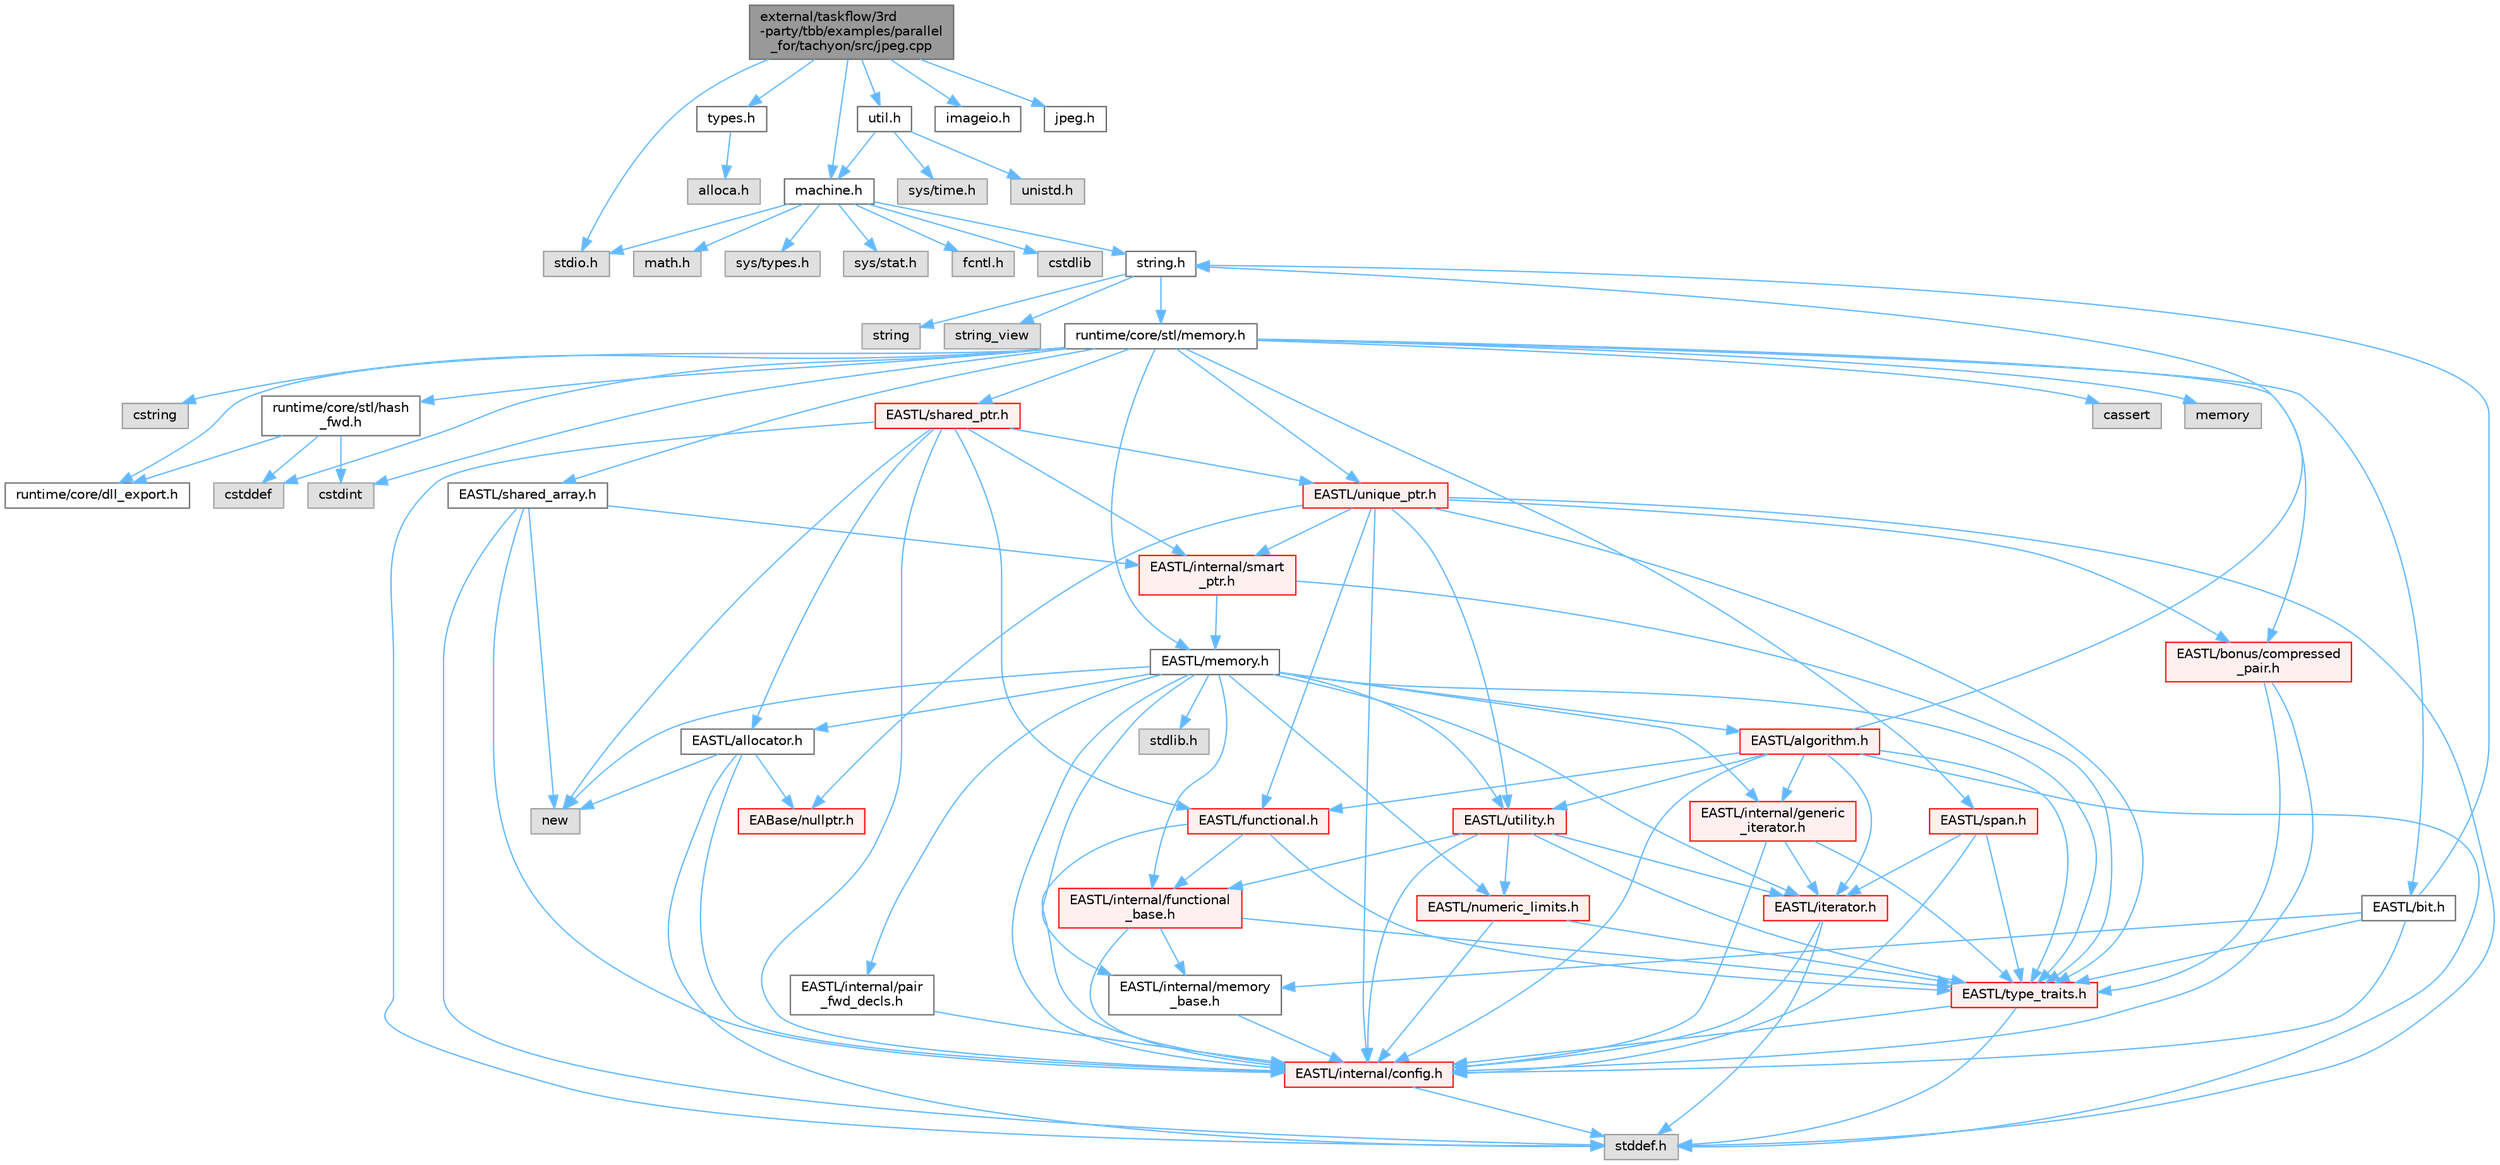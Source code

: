digraph "external/taskflow/3rd-party/tbb/examples/parallel_for/tachyon/src/jpeg.cpp"
{
 // LATEX_PDF_SIZE
  bgcolor="transparent";
  edge [fontname=Helvetica,fontsize=10,labelfontname=Helvetica,labelfontsize=10];
  node [fontname=Helvetica,fontsize=10,shape=box,height=0.2,width=0.4];
  Node1 [id="Node000001",label="external/taskflow/3rd\l-party/tbb/examples/parallel\l_for/tachyon/src/jpeg.cpp",height=0.2,width=0.4,color="gray40", fillcolor="grey60", style="filled", fontcolor="black",tooltip=" "];
  Node1 -> Node2 [id="edge1_Node000001_Node000002",color="steelblue1",style="solid",tooltip=" "];
  Node2 [id="Node000002",label="stdio.h",height=0.2,width=0.4,color="grey60", fillcolor="#E0E0E0", style="filled",tooltip=" "];
  Node1 -> Node3 [id="edge2_Node000001_Node000003",color="steelblue1",style="solid",tooltip=" "];
  Node3 [id="Node000003",label="machine.h",height=0.2,width=0.4,color="grey40", fillcolor="white", style="filled",URL="$machine_8h.html",tooltip=" "];
  Node3 -> Node2 [id="edge3_Node000003_Node000002",color="steelblue1",style="solid",tooltip=" "];
  Node3 -> Node4 [id="edge4_Node000003_Node000004",color="steelblue1",style="solid",tooltip=" "];
  Node4 [id="Node000004",label="cstdlib",height=0.2,width=0.4,color="grey60", fillcolor="#E0E0E0", style="filled",tooltip=" "];
  Node3 -> Node5 [id="edge5_Node000003_Node000005",color="steelblue1",style="solid",tooltip=" "];
  Node5 [id="Node000005",label="string.h",height=0.2,width=0.4,color="grey40", fillcolor="white", style="filled",URL="$string_8h.html",tooltip=" "];
  Node5 -> Node6 [id="edge6_Node000005_Node000006",color="steelblue1",style="solid",tooltip=" "];
  Node6 [id="Node000006",label="string",height=0.2,width=0.4,color="grey60", fillcolor="#E0E0E0", style="filled",tooltip=" "];
  Node5 -> Node7 [id="edge7_Node000005_Node000007",color="steelblue1",style="solid",tooltip=" "];
  Node7 [id="Node000007",label="string_view",height=0.2,width=0.4,color="grey60", fillcolor="#E0E0E0", style="filled",tooltip=" "];
  Node5 -> Node8 [id="edge8_Node000005_Node000008",color="steelblue1",style="solid",tooltip=" "];
  Node8 [id="Node000008",label="runtime/core/stl/memory.h",height=0.2,width=0.4,color="grey40", fillcolor="white", style="filled",URL="$runtime_2core_2stl_2memory_8h.html",tooltip=" "];
  Node8 -> Node9 [id="edge9_Node000008_Node000009",color="steelblue1",style="solid",tooltip=" "];
  Node9 [id="Node000009",label="cstddef",height=0.2,width=0.4,color="grey60", fillcolor="#E0E0E0", style="filled",tooltip=" "];
  Node8 -> Node10 [id="edge10_Node000008_Node000010",color="steelblue1",style="solid",tooltip=" "];
  Node10 [id="Node000010",label="cstdint",height=0.2,width=0.4,color="grey60", fillcolor="#E0E0E0", style="filled",tooltip=" "];
  Node8 -> Node11 [id="edge11_Node000008_Node000011",color="steelblue1",style="solid",tooltip=" "];
  Node11 [id="Node000011",label="cassert",height=0.2,width=0.4,color="grey60", fillcolor="#E0E0E0", style="filled",tooltip=" "];
  Node8 -> Node12 [id="edge12_Node000008_Node000012",color="steelblue1",style="solid",tooltip=" "];
  Node12 [id="Node000012",label="memory",height=0.2,width=0.4,color="grey60", fillcolor="#E0E0E0", style="filled",tooltip=" "];
  Node8 -> Node13 [id="edge13_Node000008_Node000013",color="steelblue1",style="solid",tooltip=" "];
  Node13 [id="Node000013",label="cstring",height=0.2,width=0.4,color="grey60", fillcolor="#E0E0E0", style="filled",tooltip=" "];
  Node8 -> Node14 [id="edge14_Node000008_Node000014",color="steelblue1",style="solid",tooltip=" "];
  Node14 [id="Node000014",label="EASTL/bit.h",height=0.2,width=0.4,color="grey40", fillcolor="white", style="filled",URL="$bit_8h.html",tooltip=" "];
  Node14 -> Node15 [id="edge15_Node000014_Node000015",color="steelblue1",style="solid",tooltip=" "];
  Node15 [id="Node000015",label="EASTL/internal/config.h",height=0.2,width=0.4,color="red", fillcolor="#FFF0F0", style="filled",URL="$runtime_2_e_a_s_t_l_2include_2_e_a_s_t_l_2internal_2config_8h.html",tooltip=" "];
  Node15 -> Node23 [id="edge16_Node000015_Node000023",color="steelblue1",style="solid",tooltip=" "];
  Node23 [id="Node000023",label="stddef.h",height=0.2,width=0.4,color="grey60", fillcolor="#E0E0E0", style="filled",tooltip=" "];
  Node14 -> Node24 [id="edge17_Node000014_Node000024",color="steelblue1",style="solid",tooltip=" "];
  Node24 [id="Node000024",label="EASTL/internal/memory\l_base.h",height=0.2,width=0.4,color="grey40", fillcolor="white", style="filled",URL="$memory__base_8h.html",tooltip=" "];
  Node24 -> Node15 [id="edge18_Node000024_Node000015",color="steelblue1",style="solid",tooltip=" "];
  Node14 -> Node25 [id="edge19_Node000014_Node000025",color="steelblue1",style="solid",tooltip=" "];
  Node25 [id="Node000025",label="EASTL/type_traits.h",height=0.2,width=0.4,color="red", fillcolor="#FFF0F0", style="filled",URL="$_e_a_s_t_l_2include_2_e_a_s_t_l_2type__traits_8h.html",tooltip=" "];
  Node25 -> Node15 [id="edge20_Node000025_Node000015",color="steelblue1",style="solid",tooltip=" "];
  Node25 -> Node23 [id="edge21_Node000025_Node000023",color="steelblue1",style="solid",tooltip=" "];
  Node14 -> Node5 [id="edge22_Node000014_Node000005",color="steelblue1",style="solid",tooltip=" "];
  Node8 -> Node35 [id="edge23_Node000008_Node000035",color="steelblue1",style="solid",tooltip=" "];
  Node35 [id="Node000035",label="EASTL/memory.h",height=0.2,width=0.4,color="grey40", fillcolor="white", style="filled",URL="$runtime_2_e_a_s_t_l_2include_2_e_a_s_t_l_2memory_8h.html",tooltip=" "];
  Node35 -> Node15 [id="edge24_Node000035_Node000015",color="steelblue1",style="solid",tooltip=" "];
  Node35 -> Node24 [id="edge25_Node000035_Node000024",color="steelblue1",style="solid",tooltip=" "];
  Node35 -> Node36 [id="edge26_Node000035_Node000036",color="steelblue1",style="solid",tooltip=" "];
  Node36 [id="Node000036",label="EASTL/internal/generic\l_iterator.h",height=0.2,width=0.4,color="red", fillcolor="#FFF0F0", style="filled",URL="$generic__iterator_8h.html",tooltip=" "];
  Node36 -> Node15 [id="edge27_Node000036_Node000015",color="steelblue1",style="solid",tooltip=" "];
  Node36 -> Node37 [id="edge28_Node000036_Node000037",color="steelblue1",style="solid",tooltip=" "];
  Node37 [id="Node000037",label="EASTL/iterator.h",height=0.2,width=0.4,color="red", fillcolor="#FFF0F0", style="filled",URL="$_e_a_s_t_l_2include_2_e_a_s_t_l_2iterator_8h.html",tooltip=" "];
  Node37 -> Node15 [id="edge29_Node000037_Node000015",color="steelblue1",style="solid",tooltip=" "];
  Node37 -> Node23 [id="edge30_Node000037_Node000023",color="steelblue1",style="solid",tooltip=" "];
  Node36 -> Node25 [id="edge31_Node000036_Node000025",color="steelblue1",style="solid",tooltip=" "];
  Node35 -> Node40 [id="edge32_Node000035_Node000040",color="steelblue1",style="solid",tooltip=" "];
  Node40 [id="Node000040",label="EASTL/internal/pair\l_fwd_decls.h",height=0.2,width=0.4,color="grey40", fillcolor="white", style="filled",URL="$pair__fwd__decls_8h.html",tooltip=" "];
  Node40 -> Node15 [id="edge33_Node000040_Node000015",color="steelblue1",style="solid",tooltip=" "];
  Node35 -> Node41 [id="edge34_Node000035_Node000041",color="steelblue1",style="solid",tooltip=" "];
  Node41 [id="Node000041",label="EASTL/internal/functional\l_base.h",height=0.2,width=0.4,color="red", fillcolor="#FFF0F0", style="filled",URL="$functional__base_8h.html",tooltip=" "];
  Node41 -> Node15 [id="edge35_Node000041_Node000015",color="steelblue1",style="solid",tooltip=" "];
  Node41 -> Node24 [id="edge36_Node000041_Node000024",color="steelblue1",style="solid",tooltip=" "];
  Node41 -> Node25 [id="edge37_Node000041_Node000025",color="steelblue1",style="solid",tooltip=" "];
  Node35 -> Node42 [id="edge38_Node000035_Node000042",color="steelblue1",style="solid",tooltip=" "];
  Node42 [id="Node000042",label="EASTL/algorithm.h",height=0.2,width=0.4,color="red", fillcolor="#FFF0F0", style="filled",URL="$_e_a_s_t_l_2include_2_e_a_s_t_l_2algorithm_8h.html",tooltip=" "];
  Node42 -> Node15 [id="edge39_Node000042_Node000015",color="steelblue1",style="solid",tooltip=" "];
  Node42 -> Node25 [id="edge40_Node000042_Node000025",color="steelblue1",style="solid",tooltip=" "];
  Node42 -> Node37 [id="edge41_Node000042_Node000037",color="steelblue1",style="solid",tooltip=" "];
  Node42 -> Node45 [id="edge42_Node000042_Node000045",color="steelblue1",style="solid",tooltip=" "];
  Node45 [id="Node000045",label="EASTL/functional.h",height=0.2,width=0.4,color="red", fillcolor="#FFF0F0", style="filled",URL="$_e_a_s_t_l_2include_2_e_a_s_t_l_2functional_8h.html",tooltip=" "];
  Node45 -> Node15 [id="edge43_Node000045_Node000015",color="steelblue1",style="solid",tooltip=" "];
  Node45 -> Node25 [id="edge44_Node000045_Node000025",color="steelblue1",style="solid",tooltip=" "];
  Node45 -> Node41 [id="edge45_Node000045_Node000041",color="steelblue1",style="solid",tooltip=" "];
  Node42 -> Node52 [id="edge46_Node000042_Node000052",color="steelblue1",style="solid",tooltip=" "];
  Node52 [id="Node000052",label="EASTL/utility.h",height=0.2,width=0.4,color="red", fillcolor="#FFF0F0", style="filled",URL="$runtime_2_e_a_s_t_l_2include_2_e_a_s_t_l_2utility_8h.html",tooltip=" "];
  Node52 -> Node15 [id="edge47_Node000052_Node000015",color="steelblue1",style="solid",tooltip=" "];
  Node52 -> Node25 [id="edge48_Node000052_Node000025",color="steelblue1",style="solid",tooltip=" "];
  Node52 -> Node37 [id="edge49_Node000052_Node000037",color="steelblue1",style="solid",tooltip=" "];
  Node52 -> Node53 [id="edge50_Node000052_Node000053",color="steelblue1",style="solid",tooltip=" "];
  Node53 [id="Node000053",label="EASTL/numeric_limits.h",height=0.2,width=0.4,color="red", fillcolor="#FFF0F0", style="filled",URL="$numeric__limits_8h.html",tooltip=" "];
  Node53 -> Node15 [id="edge51_Node000053_Node000015",color="steelblue1",style="solid",tooltip=" "];
  Node53 -> Node25 [id="edge52_Node000053_Node000025",color="steelblue1",style="solid",tooltip=" "];
  Node52 -> Node41 [id="edge53_Node000052_Node000041",color="steelblue1",style="solid",tooltip=" "];
  Node42 -> Node36 [id="edge54_Node000042_Node000036",color="steelblue1",style="solid",tooltip=" "];
  Node42 -> Node23 [id="edge55_Node000042_Node000023",color="steelblue1",style="solid",tooltip=" "];
  Node42 -> Node5 [id="edge56_Node000042_Node000005",color="steelblue1",style="solid",tooltip=" "];
  Node35 -> Node25 [id="edge57_Node000035_Node000025",color="steelblue1",style="solid",tooltip=" "];
  Node35 -> Node49 [id="edge58_Node000035_Node000049",color="steelblue1",style="solid",tooltip=" "];
  Node49 [id="Node000049",label="EASTL/allocator.h",height=0.2,width=0.4,color="grey40", fillcolor="white", style="filled",URL="$runtime_2_e_a_s_t_l_2include_2_e_a_s_t_l_2allocator_8h.html",tooltip=" "];
  Node49 -> Node15 [id="edge59_Node000049_Node000015",color="steelblue1",style="solid",tooltip=" "];
  Node49 -> Node27 [id="edge60_Node000049_Node000027",color="steelblue1",style="solid",tooltip=" "];
  Node27 [id="Node000027",label="EABase/nullptr.h",height=0.2,width=0.4,color="red", fillcolor="#FFF0F0", style="filled",URL="$nullptr_8h.html",tooltip=" "];
  Node49 -> Node23 [id="edge61_Node000049_Node000023",color="steelblue1",style="solid",tooltip=" "];
  Node49 -> Node50 [id="edge62_Node000049_Node000050",color="steelblue1",style="solid",tooltip=" "];
  Node50 [id="Node000050",label="new",height=0.2,width=0.4,color="grey60", fillcolor="#E0E0E0", style="filled",tooltip=" "];
  Node35 -> Node37 [id="edge63_Node000035_Node000037",color="steelblue1",style="solid",tooltip=" "];
  Node35 -> Node52 [id="edge64_Node000035_Node000052",color="steelblue1",style="solid",tooltip=" "];
  Node35 -> Node53 [id="edge65_Node000035_Node000053",color="steelblue1",style="solid",tooltip=" "];
  Node35 -> Node62 [id="edge66_Node000035_Node000062",color="steelblue1",style="solid",tooltip=" "];
  Node62 [id="Node000062",label="stdlib.h",height=0.2,width=0.4,color="grey60", fillcolor="#E0E0E0", style="filled",tooltip=" "];
  Node35 -> Node50 [id="edge67_Node000035_Node000050",color="steelblue1",style="solid",tooltip=" "];
  Node8 -> Node63 [id="edge68_Node000008_Node000063",color="steelblue1",style="solid",tooltip=" "];
  Node63 [id="Node000063",label="EASTL/shared_array.h",height=0.2,width=0.4,color="grey40", fillcolor="white", style="filled",URL="$shared__array_8h.html",tooltip=" "];
  Node63 -> Node15 [id="edge69_Node000063_Node000015",color="steelblue1",style="solid",tooltip=" "];
  Node63 -> Node64 [id="edge70_Node000063_Node000064",color="steelblue1",style="solid",tooltip=" "];
  Node64 [id="Node000064",label="EASTL/internal/smart\l_ptr.h",height=0.2,width=0.4,color="red", fillcolor="#FFF0F0", style="filled",URL="$smart__ptr_8h.html",tooltip=" "];
  Node64 -> Node35 [id="edge71_Node000064_Node000035",color="steelblue1",style="solid",tooltip=" "];
  Node64 -> Node25 [id="edge72_Node000064_Node000025",color="steelblue1",style="solid",tooltip=" "];
  Node63 -> Node50 [id="edge73_Node000063_Node000050",color="steelblue1",style="solid",tooltip=" "];
  Node63 -> Node23 [id="edge74_Node000063_Node000023",color="steelblue1",style="solid",tooltip=" "];
  Node8 -> Node66 [id="edge75_Node000008_Node000066",color="steelblue1",style="solid",tooltip=" "];
  Node66 [id="Node000066",label="EASTL/unique_ptr.h",height=0.2,width=0.4,color="red", fillcolor="#FFF0F0", style="filled",URL="$unique__ptr_8h.html",tooltip=" "];
  Node66 -> Node27 [id="edge76_Node000066_Node000027",color="steelblue1",style="solid",tooltip=" "];
  Node66 -> Node67 [id="edge77_Node000066_Node000067",color="steelblue1",style="solid",tooltip=" "];
  Node67 [id="Node000067",label="EASTL/bonus/compressed\l_pair.h",height=0.2,width=0.4,color="red", fillcolor="#FFF0F0", style="filled",URL="$compressed__pair_8h.html",tooltip=" "];
  Node67 -> Node15 [id="edge78_Node000067_Node000015",color="steelblue1",style="solid",tooltip=" "];
  Node67 -> Node25 [id="edge79_Node000067_Node000025",color="steelblue1",style="solid",tooltip=" "];
  Node66 -> Node45 [id="edge80_Node000066_Node000045",color="steelblue1",style="solid",tooltip=" "];
  Node66 -> Node15 [id="edge81_Node000066_Node000015",color="steelblue1",style="solid",tooltip=" "];
  Node66 -> Node64 [id="edge82_Node000066_Node000064",color="steelblue1",style="solid",tooltip=" "];
  Node66 -> Node25 [id="edge83_Node000066_Node000025",color="steelblue1",style="solid",tooltip=" "];
  Node66 -> Node52 [id="edge84_Node000066_Node000052",color="steelblue1",style="solid",tooltip=" "];
  Node66 -> Node23 [id="edge85_Node000066_Node000023",color="steelblue1",style="solid",tooltip=" "];
  Node8 -> Node69 [id="edge86_Node000008_Node000069",color="steelblue1",style="solid",tooltip=" "];
  Node69 [id="Node000069",label="EASTL/shared_ptr.h",height=0.2,width=0.4,color="red", fillcolor="#FFF0F0", style="filled",URL="$shared__ptr_8h.html",tooltip=" "];
  Node69 -> Node15 [id="edge87_Node000069_Node000015",color="steelblue1",style="solid",tooltip=" "];
  Node69 -> Node64 [id="edge88_Node000069_Node000064",color="steelblue1",style="solid",tooltip=" "];
  Node69 -> Node66 [id="edge89_Node000069_Node000066",color="steelblue1",style="solid",tooltip=" "];
  Node69 -> Node45 [id="edge90_Node000069_Node000045",color="steelblue1",style="solid",tooltip=" "];
  Node69 -> Node49 [id="edge91_Node000069_Node000049",color="steelblue1",style="solid",tooltip=" "];
  Node69 -> Node50 [id="edge92_Node000069_Node000050",color="steelblue1",style="solid",tooltip=" "];
  Node69 -> Node23 [id="edge93_Node000069_Node000023",color="steelblue1",style="solid",tooltip=" "];
  Node8 -> Node149 [id="edge94_Node000008_Node000149",color="steelblue1",style="solid",tooltip=" "];
  Node149 [id="Node000149",label="EASTL/span.h",height=0.2,width=0.4,color="red", fillcolor="#FFF0F0", style="filled",URL="$span_8h.html",tooltip=" "];
  Node149 -> Node15 [id="edge95_Node000149_Node000015",color="steelblue1",style="solid",tooltip=" "];
  Node149 -> Node25 [id="edge96_Node000149_Node000025",color="steelblue1",style="solid",tooltip=" "];
  Node149 -> Node37 [id="edge97_Node000149_Node000037",color="steelblue1",style="solid",tooltip=" "];
  Node8 -> Node67 [id="edge98_Node000008_Node000067",color="steelblue1",style="solid",tooltip=" "];
  Node8 -> Node152 [id="edge99_Node000008_Node000152",color="steelblue1",style="solid",tooltip=" "];
  Node152 [id="Node000152",label="runtime/core/dll_export.h",height=0.2,width=0.4,color="grey40", fillcolor="white", style="filled",URL="$dll__export_8h.html",tooltip=" "];
  Node8 -> Node153 [id="edge100_Node000008_Node000153",color="steelblue1",style="solid",tooltip=" "];
  Node153 [id="Node000153",label="runtime/core/stl/hash\l_fwd.h",height=0.2,width=0.4,color="grey40", fillcolor="white", style="filled",URL="$hash__fwd_8h.html",tooltip=" "];
  Node153 -> Node9 [id="edge101_Node000153_Node000009",color="steelblue1",style="solid",tooltip=" "];
  Node153 -> Node10 [id="edge102_Node000153_Node000010",color="steelblue1",style="solid",tooltip=" "];
  Node153 -> Node152 [id="edge103_Node000153_Node000152",color="steelblue1",style="solid",tooltip=" "];
  Node3 -> Node154 [id="edge104_Node000003_Node000154",color="steelblue1",style="solid",tooltip=" "];
  Node154 [id="Node000154",label="math.h",height=0.2,width=0.4,color="grey60", fillcolor="#E0E0E0", style="filled",tooltip=" "];
  Node3 -> Node155 [id="edge105_Node000003_Node000155",color="steelblue1",style="solid",tooltip=" "];
  Node155 [id="Node000155",label="sys/types.h",height=0.2,width=0.4,color="grey60", fillcolor="#E0E0E0", style="filled",tooltip=" "];
  Node3 -> Node156 [id="edge106_Node000003_Node000156",color="steelblue1",style="solid",tooltip=" "];
  Node156 [id="Node000156",label="sys/stat.h",height=0.2,width=0.4,color="grey60", fillcolor="#E0E0E0", style="filled",tooltip=" "];
  Node3 -> Node157 [id="edge107_Node000003_Node000157",color="steelblue1",style="solid",tooltip=" "];
  Node157 [id="Node000157",label="fcntl.h",height=0.2,width=0.4,color="grey60", fillcolor="#E0E0E0", style="filled",tooltip=" "];
  Node1 -> Node158 [id="edge108_Node000001_Node000158",color="steelblue1",style="solid",tooltip=" "];
  Node158 [id="Node000158",label="types.h",height=0.2,width=0.4,color="grey40", fillcolor="white", style="filled",URL="$external_2taskflow_23rd-party_2tbb_2examples_2parallel__for_2tachyon_2src_2types_8h.html",tooltip=" "];
  Node158 -> Node159 [id="edge109_Node000158_Node000159",color="steelblue1",style="solid",tooltip=" "];
  Node159 [id="Node000159",label="alloca.h",height=0.2,width=0.4,color="grey60", fillcolor="#E0E0E0", style="filled",tooltip=" "];
  Node1 -> Node160 [id="edge110_Node000001_Node000160",color="steelblue1",style="solid",tooltip=" "];
  Node160 [id="Node000160",label="util.h",height=0.2,width=0.4,color="grey40", fillcolor="white", style="filled",URL="$util_8h.html",tooltip=" "];
  Node160 -> Node3 [id="edge111_Node000160_Node000003",color="steelblue1",style="solid",tooltip=" "];
  Node160 -> Node161 [id="edge112_Node000160_Node000161",color="steelblue1",style="solid",tooltip=" "];
  Node161 [id="Node000161",label="sys/time.h",height=0.2,width=0.4,color="grey60", fillcolor="#E0E0E0", style="filled",tooltip=" "];
  Node160 -> Node162 [id="edge113_Node000160_Node000162",color="steelblue1",style="solid",tooltip=" "];
  Node162 [id="Node000162",label="unistd.h",height=0.2,width=0.4,color="grey60", fillcolor="#E0E0E0", style="filled",tooltip=" "];
  Node1 -> Node163 [id="edge114_Node000001_Node000163",color="steelblue1",style="solid",tooltip=" "];
  Node163 [id="Node000163",label="imageio.h",height=0.2,width=0.4,color="grey40", fillcolor="white", style="filled",URL="$imageio_8h.html",tooltip=" "];
  Node1 -> Node164 [id="edge115_Node000001_Node000164",color="steelblue1",style="solid",tooltip=" "];
  Node164 [id="Node000164",label="jpeg.h",height=0.2,width=0.4,color="grey40", fillcolor="white", style="filled",URL="$jpeg_8h.html",tooltip=" "];
}
